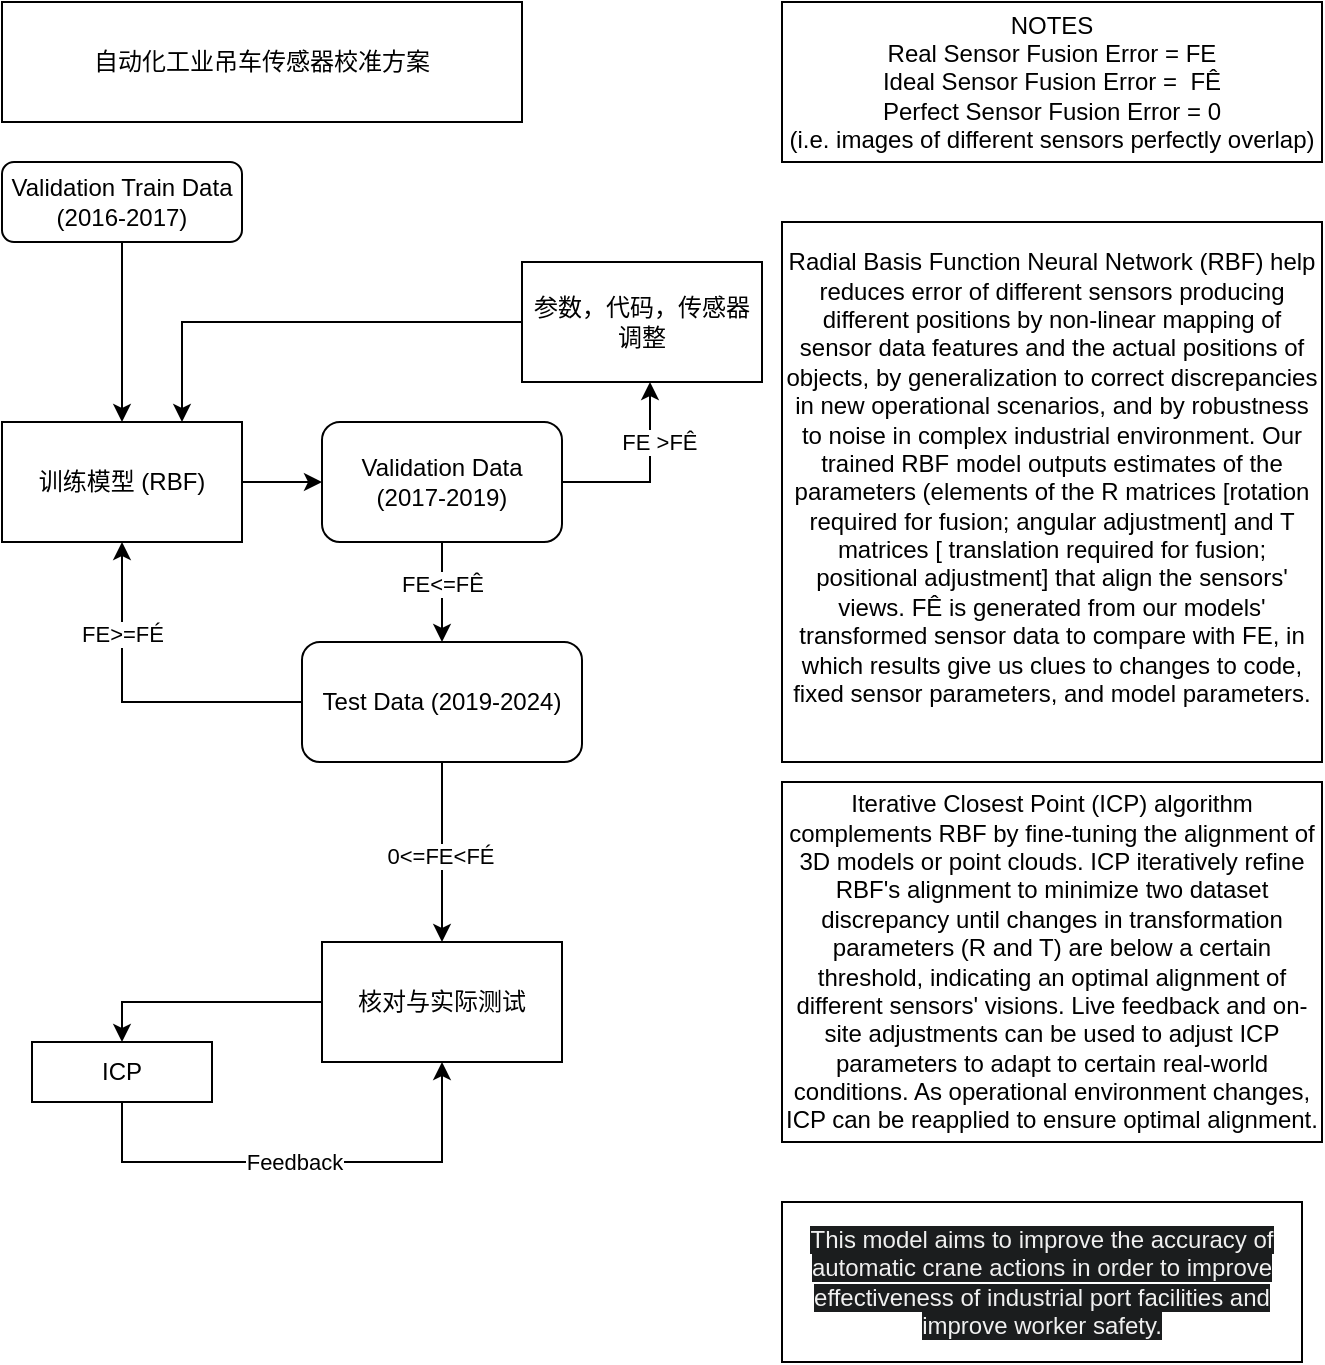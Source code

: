 <mxfile version="23.1.5" type="device">
  <diagram id="C5RBs43oDa-KdzZeNtuy" name="Page-1">
    <mxGraphModel dx="784" dy="899" grid="1" gridSize="10" guides="1" tooltips="1" connect="1" arrows="1" fold="1" page="1" pageScale="1" pageWidth="827" pageHeight="1169" math="0" shadow="0">
      <root>
        <mxCell id="WIyWlLk6GJQsqaUBKTNV-0" />
        <mxCell id="WIyWlLk6GJQsqaUBKTNV-1" parent="WIyWlLk6GJQsqaUBKTNV-0" />
        <mxCell id="WIyWlLk6GJQsqaUBKTNV-3" value="Validation Train Data (2016-2017)" style="rounded=1;whiteSpace=wrap;html=1;fontSize=12;glass=0;strokeWidth=1;shadow=0;" parent="WIyWlLk6GJQsqaUBKTNV-1" vertex="1">
          <mxGeometry x="140" y="100" width="120" height="40" as="geometry" />
        </mxCell>
        <mxCell id="8q8LnB--us98rcI7X055-1" value="自动化工业吊车传感器校准方案" style="rounded=0;whiteSpace=wrap;html=1;" vertex="1" parent="WIyWlLk6GJQsqaUBKTNV-1">
          <mxGeometry x="140" y="20" width="260" height="60" as="geometry" />
        </mxCell>
        <mxCell id="8q8LnB--us98rcI7X055-6" value="核对与实际测试" style="rounded=0;whiteSpace=wrap;html=1;" vertex="1" parent="WIyWlLk6GJQsqaUBKTNV-1">
          <mxGeometry x="300" y="490" width="120" height="60" as="geometry" />
        </mxCell>
        <mxCell id="8q8LnB--us98rcI7X055-7" value="训练模型 (RBF)" style="rounded=0;whiteSpace=wrap;html=1;" vertex="1" parent="WIyWlLk6GJQsqaUBKTNV-1">
          <mxGeometry x="140" y="230" width="120" height="60" as="geometry" />
        </mxCell>
        <mxCell id="8q8LnB--us98rcI7X055-11" value="NOTES&lt;br&gt;Real Sensor Fusion Error = FE&lt;br&gt;Ideal Sensor Fusion Error =&amp;nbsp; FÊ&lt;br&gt;Perfect Sensor Fusion Error = 0&lt;br&gt;(i.e. images of different sensors perfectly overlap)" style="rounded=0;whiteSpace=wrap;html=1;" vertex="1" parent="WIyWlLk6GJQsqaUBKTNV-1">
          <mxGeometry x="530" y="20" width="270" height="80" as="geometry" />
        </mxCell>
        <mxCell id="8q8LnB--us98rcI7X055-12" value="" style="endArrow=classic;html=1;rounded=0;" edge="1" parent="WIyWlLk6GJQsqaUBKTNV-1">
          <mxGeometry width="50" height="50" relative="1" as="geometry">
            <mxPoint x="414" y="260" as="sourcePoint" />
            <mxPoint x="464" y="210" as="targetPoint" />
            <Array as="points">
              <mxPoint x="464" y="260" />
            </Array>
          </mxGeometry>
        </mxCell>
        <mxCell id="8q8LnB--us98rcI7X055-14" value="FE &amp;gt;FÊ&amp;nbsp;" style="edgeLabel;html=1;align=center;verticalAlign=middle;resizable=0;points=[];" vertex="1" connectable="0" parent="8q8LnB--us98rcI7X055-12">
          <mxGeometry x="0.326" y="3" relative="1" as="geometry">
            <mxPoint x="9" y="-4" as="offset" />
          </mxGeometry>
        </mxCell>
        <mxCell id="8q8LnB--us98rcI7X055-15" value="" style="endArrow=classic;html=1;rounded=0;entryX=0.5;entryY=0;entryDx=0;entryDy=0;" edge="1" parent="WIyWlLk6GJQsqaUBKTNV-1" target="8q8LnB--us98rcI7X055-22">
          <mxGeometry width="50" height="50" relative="1" as="geometry">
            <mxPoint x="360" y="290" as="sourcePoint" />
            <mxPoint x="340" y="330" as="targetPoint" />
          </mxGeometry>
        </mxCell>
        <mxCell id="8q8LnB--us98rcI7X055-16" value="FE&amp;lt;=FÊ" style="edgeLabel;html=1;align=center;verticalAlign=middle;resizable=0;points=[];" vertex="1" connectable="0" parent="8q8LnB--us98rcI7X055-15">
          <mxGeometry x="0.015" y="2" relative="1" as="geometry">
            <mxPoint x="-2" y="-5" as="offset" />
          </mxGeometry>
        </mxCell>
        <mxCell id="8q8LnB--us98rcI7X055-17" value="参数，代码，传感器调整" style="rounded=0;whiteSpace=wrap;html=1;" vertex="1" parent="WIyWlLk6GJQsqaUBKTNV-1">
          <mxGeometry x="400" y="150" width="120" height="60" as="geometry" />
        </mxCell>
        <mxCell id="8q8LnB--us98rcI7X055-18" value="" style="endArrow=classic;html=1;rounded=0;exitX=0.5;exitY=1;exitDx=0;exitDy=0;" edge="1" parent="WIyWlLk6GJQsqaUBKTNV-1" source="WIyWlLk6GJQsqaUBKTNV-3" target="8q8LnB--us98rcI7X055-7">
          <mxGeometry width="50" height="50" relative="1" as="geometry">
            <mxPoint x="170" y="210" as="sourcePoint" />
            <mxPoint x="220" y="160" as="targetPoint" />
          </mxGeometry>
        </mxCell>
        <mxCell id="8q8LnB--us98rcI7X055-19" value="" style="endArrow=classic;html=1;rounded=0;exitX=0;exitY=0.5;exitDx=0;exitDy=0;entryX=0.75;entryY=0;entryDx=0;entryDy=0;" edge="1" parent="WIyWlLk6GJQsqaUBKTNV-1" source="8q8LnB--us98rcI7X055-17" target="8q8LnB--us98rcI7X055-7">
          <mxGeometry width="50" height="50" relative="1" as="geometry">
            <mxPoint x="410" y="280" as="sourcePoint" />
            <mxPoint x="460" y="230" as="targetPoint" />
            <Array as="points">
              <mxPoint x="230" y="180" />
            </Array>
          </mxGeometry>
        </mxCell>
        <mxCell id="8q8LnB--us98rcI7X055-22" value="Test Data (2019-2024)" style="rounded=1;whiteSpace=wrap;html=1;" vertex="1" parent="WIyWlLk6GJQsqaUBKTNV-1">
          <mxGeometry x="290" y="340" width="140" height="60" as="geometry" />
        </mxCell>
        <mxCell id="8q8LnB--us98rcI7X055-23" value="Validation Data&lt;br&gt;(2017-2019)" style="rounded=1;whiteSpace=wrap;html=1;" vertex="1" parent="WIyWlLk6GJQsqaUBKTNV-1">
          <mxGeometry x="300" y="230" width="120" height="60" as="geometry" />
        </mxCell>
        <mxCell id="8q8LnB--us98rcI7X055-25" value="" style="endArrow=classic;html=1;rounded=0;exitX=1;exitY=0.5;exitDx=0;exitDy=0;entryX=0;entryY=0.5;entryDx=0;entryDy=0;" edge="1" parent="WIyWlLk6GJQsqaUBKTNV-1" source="8q8LnB--us98rcI7X055-7" target="8q8LnB--us98rcI7X055-23">
          <mxGeometry width="50" height="50" relative="1" as="geometry">
            <mxPoint x="290" y="410" as="sourcePoint" />
            <mxPoint x="340" y="360" as="targetPoint" />
          </mxGeometry>
        </mxCell>
        <mxCell id="8q8LnB--us98rcI7X055-27" value="" style="endArrow=classic;html=1;rounded=0;exitX=0;exitY=0.5;exitDx=0;exitDy=0;entryX=0.5;entryY=1;entryDx=0;entryDy=0;" edge="1" parent="WIyWlLk6GJQsqaUBKTNV-1" source="8q8LnB--us98rcI7X055-22" target="8q8LnB--us98rcI7X055-7">
          <mxGeometry width="50" height="50" relative="1" as="geometry">
            <mxPoint x="200" y="400" as="sourcePoint" />
            <mxPoint x="250" y="350" as="targetPoint" />
            <Array as="points">
              <mxPoint x="200" y="370" />
            </Array>
          </mxGeometry>
        </mxCell>
        <mxCell id="8q8LnB--us98rcI7X055-28" value="FE&amp;gt;=FÉ" style="edgeLabel;html=1;align=center;verticalAlign=middle;resizable=0;points=[];" vertex="1" connectable="0" parent="8q8LnB--us98rcI7X055-27">
          <mxGeometry x="0.456" relative="1" as="geometry">
            <mxPoint as="offset" />
          </mxGeometry>
        </mxCell>
        <mxCell id="8q8LnB--us98rcI7X055-29" value="" style="endArrow=classic;html=1;rounded=0;exitX=0.5;exitY=1;exitDx=0;exitDy=0;" edge="1" parent="WIyWlLk6GJQsqaUBKTNV-1" source="8q8LnB--us98rcI7X055-22">
          <mxGeometry width="50" height="50" relative="1" as="geometry">
            <mxPoint x="370" y="500" as="sourcePoint" />
            <mxPoint x="360" y="490" as="targetPoint" />
          </mxGeometry>
        </mxCell>
        <mxCell id="8q8LnB--us98rcI7X055-30" value="0&amp;lt;=FE&amp;lt;FÉ" style="edgeLabel;html=1;align=center;verticalAlign=middle;resizable=0;points=[];" vertex="1" connectable="0" parent="8q8LnB--us98rcI7X055-29">
          <mxGeometry x="0.044" y="-1" relative="1" as="geometry">
            <mxPoint as="offset" />
          </mxGeometry>
        </mxCell>
        <mxCell id="8q8LnB--us98rcI7X055-31" value="Radial Basis Function Neural Network (RBF) help reduces error of different sensors producing different positions by n&lt;span style=&quot;background-color: initial;&quot;&gt;on-linear mapping of sensor data features and the actual positions of objects, by generalization to correct discrepancies in new operational scenarios, and by robustness to noise in complex industrial environment. Our trained RBF model outputs estimates of the parameters (elements of the R matrices [rotation required for fusion; angular adjustment] and T matrices [ translation required for fusion; positional adjustment] that align the sensors&#39; views. FÊ is generated from our models&#39; transformed sensor data to compare with FE, in which results give us clues to changes to code, fixed sensor parameters, and model parameters.&lt;br&gt;&lt;br&gt;&lt;/span&gt;" style="whiteSpace=wrap;html=1;aspect=fixed;" vertex="1" parent="WIyWlLk6GJQsqaUBKTNV-1">
          <mxGeometry x="530" y="130" width="270" height="270" as="geometry" />
        </mxCell>
        <mxCell id="8q8LnB--us98rcI7X055-37" value="ICP" style="rounded=0;whiteSpace=wrap;html=1;" vertex="1" parent="WIyWlLk6GJQsqaUBKTNV-1">
          <mxGeometry x="155" y="540" width="90" height="30" as="geometry" />
        </mxCell>
        <mxCell id="8q8LnB--us98rcI7X055-38" value="" style="endArrow=classic;html=1;rounded=0;entryX=0.5;entryY=0;entryDx=0;entryDy=0;exitX=0;exitY=0.5;exitDx=0;exitDy=0;" edge="1" parent="WIyWlLk6GJQsqaUBKTNV-1" source="8q8LnB--us98rcI7X055-6" target="8q8LnB--us98rcI7X055-37">
          <mxGeometry width="50" height="50" relative="1" as="geometry">
            <mxPoint x="490" y="440" as="sourcePoint" />
            <mxPoint x="540" y="390" as="targetPoint" />
            <Array as="points">
              <mxPoint x="200" y="520" />
            </Array>
          </mxGeometry>
        </mxCell>
        <mxCell id="8q8LnB--us98rcI7X055-39" value="" style="endArrow=classic;html=1;rounded=0;exitX=0.5;exitY=1;exitDx=0;exitDy=0;entryX=0.5;entryY=1;entryDx=0;entryDy=0;" edge="1" parent="WIyWlLk6GJQsqaUBKTNV-1" source="8q8LnB--us98rcI7X055-37" target="8q8LnB--us98rcI7X055-6">
          <mxGeometry width="50" height="50" relative="1" as="geometry">
            <mxPoint x="200" y="600" as="sourcePoint" />
            <mxPoint x="270" y="610" as="targetPoint" />
            <Array as="points">
              <mxPoint x="200" y="600" />
              <mxPoint x="360" y="600" />
            </Array>
          </mxGeometry>
        </mxCell>
        <mxCell id="8q8LnB--us98rcI7X055-40" value="Feedback" style="edgeLabel;html=1;align=center;verticalAlign=middle;resizable=0;points=[];" vertex="1" connectable="0" parent="8q8LnB--us98rcI7X055-39">
          <mxGeometry x="-0.038" relative="1" as="geometry">
            <mxPoint as="offset" />
          </mxGeometry>
        </mxCell>
        <mxCell id="8q8LnB--us98rcI7X055-42" value="&lt;meta charset=&quot;utf-8&quot;&gt;&lt;span style=&quot;color: rgb(240, 240, 240); font-family: Helvetica; font-size: 12px; font-style: normal; font-variant-ligatures: normal; font-variant-caps: normal; font-weight: 400; letter-spacing: normal; orphans: 2; text-align: center; text-indent: 0px; text-transform: none; widows: 2; word-spacing: 0px; -webkit-text-stroke-width: 0px; background-color: rgb(27, 29, 30); text-decoration-thickness: initial; text-decoration-style: initial; text-decoration-color: initial; float: none; display: inline !important;&quot;&gt;This model aims to improve the accuracy of automatic crane actions in order to improve effectiveness of industrial port facilities and improve worker safety.&lt;/span&gt;" style="rounded=0;whiteSpace=wrap;html=1;" vertex="1" parent="WIyWlLk6GJQsqaUBKTNV-1">
          <mxGeometry x="530" y="620" width="260" height="80" as="geometry" />
        </mxCell>
        <mxCell id="8q8LnB--us98rcI7X055-43" value="Iterative Closest Point (ICP) algorithm complements RBF by fine-tuning the alignment of 3D models or point clouds. ICP iteratively refine RBF&#39;s alignment to minimize two dataset discrepancy until changes in transformation parameters (R and T) are below a certain threshold, indicating an optimal alignment of different sensors&#39; visions. Live feedback and on-site adjustments can be used to adjust ICP parameters to adapt to certain real-world conditions. As operational environment changes, ICP can be reapplied to ensure optimal alignment." style="rounded=0;whiteSpace=wrap;html=1;" vertex="1" parent="WIyWlLk6GJQsqaUBKTNV-1">
          <mxGeometry x="530" y="410" width="270" height="180" as="geometry" />
        </mxCell>
      </root>
    </mxGraphModel>
  </diagram>
</mxfile>

